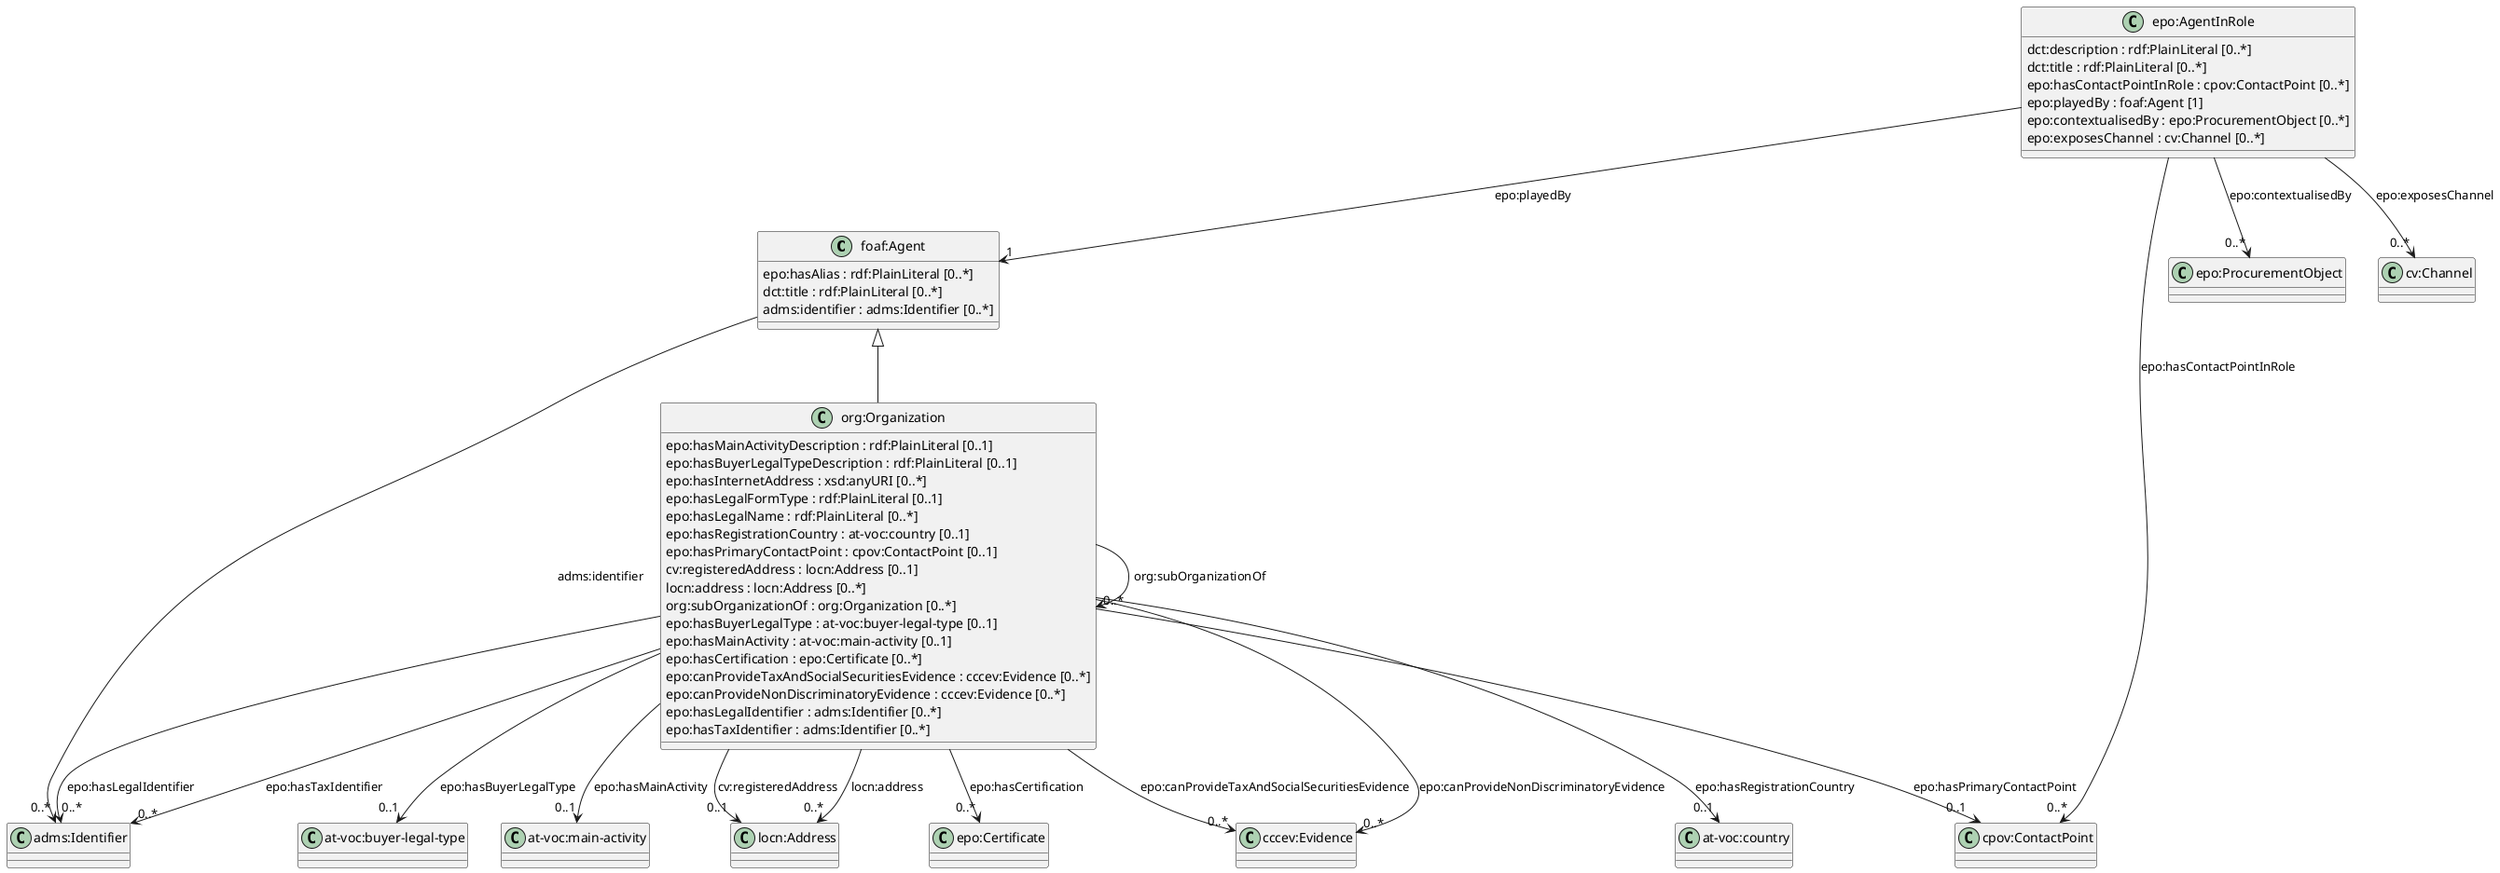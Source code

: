 
epo:AgentInRole
foaf:Agent
org:Organization
Diagram
Shacl
Nodes (3/721)
Edges (27/1548)


@startuml
class "foaf:Agent" {
  epo:hasAlias : rdf:PlainLiteral [0..*]
  dct:title : rdf:PlainLiteral [0..*]
  adms:identifier : adms:Identifier [0..*]
}
class "org:Organization" {
  epo:hasMainActivityDescription : rdf:PlainLiteral [0..1]
  epo:hasBuyerLegalTypeDescription : rdf:PlainLiteral [0..1]
  epo:hasInternetAddress : xsd:anyURI [0..*]
  epo:hasLegalFormType : rdf:PlainLiteral [0..1]
  epo:hasLegalName : rdf:PlainLiteral [0..*]
  epo:hasRegistrationCountry : at-voc:country [0..1]
  epo:hasPrimaryContactPoint : cpov:ContactPoint [0..1]
  cv:registeredAddress : locn:Address [0..1]
  locn:address : locn:Address [0..*]
  org:subOrganizationOf : org:Organization [0..*]
  epo:hasBuyerLegalType : at-voc:buyer-legal-type [0..1]
  epo:hasMainActivity : at-voc:main-activity [0..1]
  epo:hasCertification : epo:Certificate [0..*]
  epo:canProvideTaxAndSocialSecuritiesEvidence : cccev:Evidence [0..*]
  epo:canProvideNonDiscriminatoryEvidence : cccev:Evidence [0..*]
  epo:hasLegalIdentifier : adms:Identifier [0..*]
  epo:hasTaxIdentifier : adms:Identifier [0..*]
}
class "epo:AgentInRole" {
  dct:description : rdf:PlainLiteral [0..*]
  dct:title : rdf:PlainLiteral [0..*]
  epo:hasContactPointInRole : cpov:ContactPoint [0..*]
  epo:playedBy : foaf:Agent [1]
  epo:contextualisedBy : epo:ProcurementObject [0..*]
  epo:exposesChannel : cv:Channel [0..*]
}
"foaf:Agent" <|-- "org:Organization"
"org:Organization" --> "0..1" "at-voc:country" : epo:hasRegistrationCountry
"org:Organization" --> "0..1" "cpov:ContactPoint" : epo:hasPrimaryContactPoint
"epo:AgentInRole" --> "0..*" "cpov:ContactPoint" : epo:hasContactPointInRole
"org:Organization" --> "0..1" "locn:Address" : cv:registeredAddress
"foaf:Agent" --> "0..*" "adms:Identifier" : adms:identifier
"epo:AgentInRole" --> "1" "foaf:Agent" : epo:playedBy
"org:Organization" --> "0..*" "locn:Address" : locn:address
"org:Organization" --> "0..*" "org:Organization" : org:subOrganizationOf
"org:Organization" --> "0..1" "at-voc:buyer-legal-type" : epo:hasBuyerLegalType
"epo:AgentInRole" --> "0..*" "epo:ProcurementObject" : epo:contextualisedBy
"org:Organization" --> "0..1" "at-voc:main-activity" : epo:hasMainActivity
"org:Organization" --> "0..*" "epo:Certificate" : epo:hasCertification
"org:Organization" --> "0..*" "cccev:Evidence" : epo:canProvideTaxAndSocialSecuritiesEvidence
"org:Organization" --> "0..*" "cccev:Evidence" : epo:canProvideNonDiscriminatoryEvidence
"epo:AgentInRole" --> "0..*" "cv:Channel" : epo:exposesChannel
"org:Organization" --> "0..*" "adms:Identifier" : epo:hasLegalIdentifier
"org:Organization" --> "0..*" "adms:Identifier" : epo:hasTaxIdentifier
@enduml

